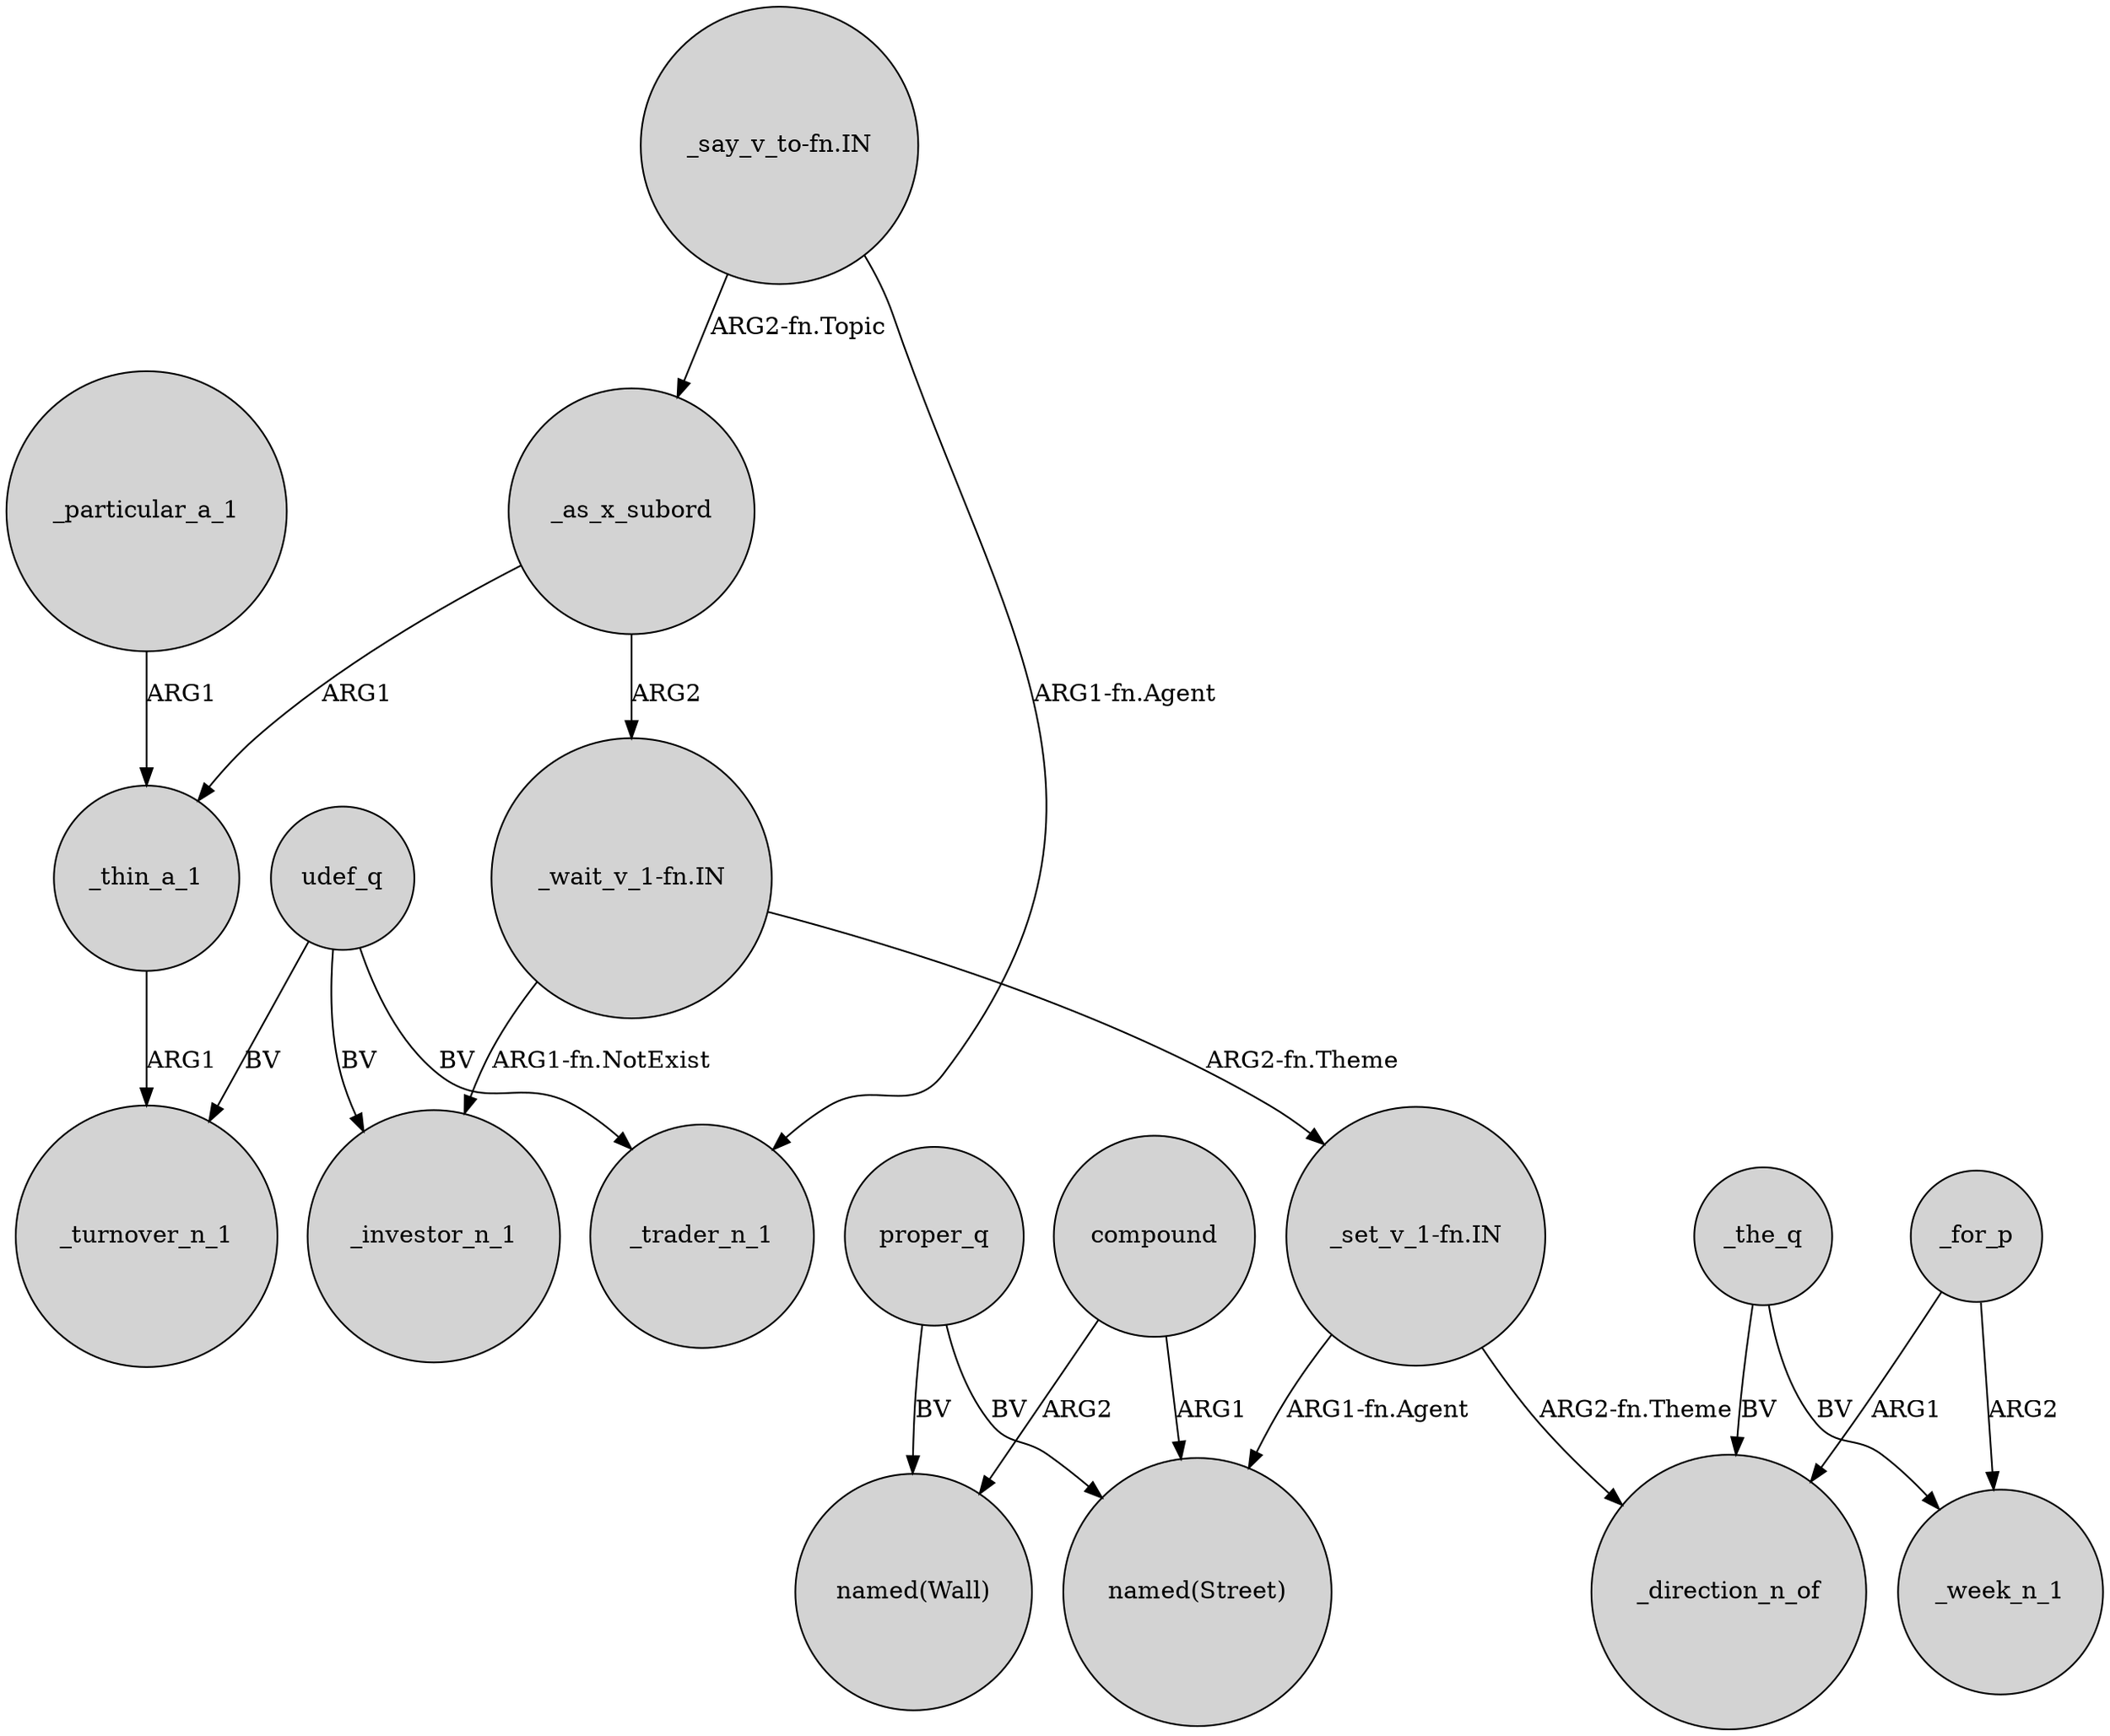 digraph {
	node [shape=circle style=filled]
	_as_x_subord -> "_wait_v_1-fn.IN" [label=ARG2]
	_thin_a_1 -> _turnover_n_1 [label=ARG1]
	udef_q -> _investor_n_1 [label=BV]
	udef_q -> _trader_n_1 [label=BV]
	compound -> "named(Street)" [label=ARG1]
	proper_q -> "named(Wall)" [label=BV]
	"_set_v_1-fn.IN" -> _direction_n_of [label="ARG2-fn.Theme"]
	"_wait_v_1-fn.IN" -> _investor_n_1 [label="ARG1-fn.NotExist"]
	proper_q -> "named(Street)" [label=BV]
	compound -> "named(Wall)" [label=ARG2]
	"_set_v_1-fn.IN" -> "named(Street)" [label="ARG1-fn.Agent"]
	_the_q -> _direction_n_of [label=BV]
	_for_p -> _week_n_1 [label=ARG2]
	_the_q -> _week_n_1 [label=BV]
	"_say_v_to-fn.IN" -> _as_x_subord [label="ARG2-fn.Topic"]
	_particular_a_1 -> _thin_a_1 [label=ARG1]
	"_wait_v_1-fn.IN" -> "_set_v_1-fn.IN" [label="ARG2-fn.Theme"]
	udef_q -> _turnover_n_1 [label=BV]
	_as_x_subord -> _thin_a_1 [label=ARG1]
	_for_p -> _direction_n_of [label=ARG1]
	"_say_v_to-fn.IN" -> _trader_n_1 [label="ARG1-fn.Agent"]
}
